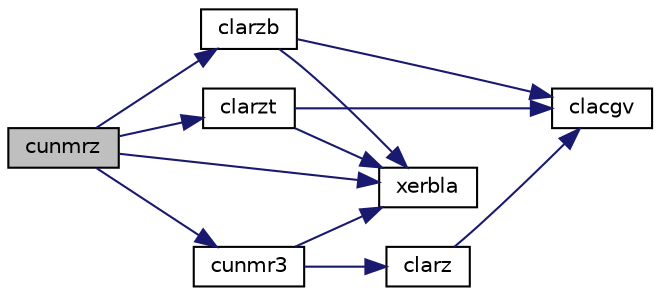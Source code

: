 digraph "cunmrz"
{
 // LATEX_PDF_SIZE
  edge [fontname="Helvetica",fontsize="10",labelfontname="Helvetica",labelfontsize="10"];
  node [fontname="Helvetica",fontsize="10",shape=record];
  rankdir="LR";
  Node1 [label="cunmrz",height=0.2,width=0.4,color="black", fillcolor="grey75", style="filled", fontcolor="black",tooltip="CUNMRZ"];
  Node1 -> Node2 [color="midnightblue",fontsize="10",style="solid",fontname="Helvetica"];
  Node2 [label="clarzb",height=0.2,width=0.4,color="black", fillcolor="white", style="filled",URL="$clarzb_8f.html#a7756312083d8f0376e30456c3da6e61f",tooltip="CLARZB applies a block reflector or its conjugate-transpose to a general matrix."];
  Node2 -> Node3 [color="midnightblue",fontsize="10",style="solid",fontname="Helvetica"];
  Node3 [label="clacgv",height=0.2,width=0.4,color="black", fillcolor="white", style="filled",URL="$clacgv_8f.html#a0ff51770edb0cdc7328fdae7ace7954e",tooltip="CLACGV conjugates a complex vector."];
  Node2 -> Node4 [color="midnightblue",fontsize="10",style="solid",fontname="Helvetica"];
  Node4 [label="xerbla",height=0.2,width=0.4,color="black", fillcolor="white", style="filled",URL="$xerbla_8f.html#a377ee61015baf8dea7770b3a404b1c07",tooltip="XERBLA"];
  Node1 -> Node5 [color="midnightblue",fontsize="10",style="solid",fontname="Helvetica"];
  Node5 [label="clarzt",height=0.2,width=0.4,color="black", fillcolor="white", style="filled",URL="$clarzt_8f.html#a7f887d872c63a4035769d7c16f050a14",tooltip="CLARZT forms the triangular factor T of a block reflector H = I - vtvH."];
  Node5 -> Node3 [color="midnightblue",fontsize="10",style="solid",fontname="Helvetica"];
  Node5 -> Node4 [color="midnightblue",fontsize="10",style="solid",fontname="Helvetica"];
  Node1 -> Node6 [color="midnightblue",fontsize="10",style="solid",fontname="Helvetica"];
  Node6 [label="cunmr3",height=0.2,width=0.4,color="black", fillcolor="white", style="filled",URL="$cunmr3_8f.html#a8033d91426b95b3a8f21e8946cfc4b27",tooltip="CUNMR3 multiplies a general matrix by the unitary matrix from a RZ factorization determined by ctzrzf..."];
  Node6 -> Node7 [color="midnightblue",fontsize="10",style="solid",fontname="Helvetica"];
  Node7 [label="clarz",height=0.2,width=0.4,color="black", fillcolor="white", style="filled",URL="$clarz_8f.html#a0218f0e37bf3454f3921ee491258ec4d",tooltip="CLARZ applies an elementary reflector (as returned by stzrzf) to a general matrix."];
  Node7 -> Node3 [color="midnightblue",fontsize="10",style="solid",fontname="Helvetica"];
  Node6 -> Node4 [color="midnightblue",fontsize="10",style="solid",fontname="Helvetica"];
  Node1 -> Node4 [color="midnightblue",fontsize="10",style="solid",fontname="Helvetica"];
}
